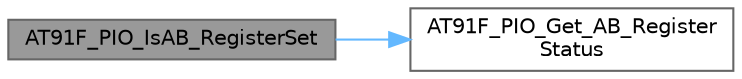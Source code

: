 digraph "AT91F_PIO_IsAB_RegisterSet"
{
 // LATEX_PDF_SIZE
  bgcolor="transparent";
  edge [fontname=Helvetica,fontsize=10,labelfontname=Helvetica,labelfontsize=10];
  node [fontname=Helvetica,fontsize=10,shape=box,height=0.2,width=0.4];
  rankdir="LR";
  Node1 [id="Node000001",label="AT91F_PIO_IsAB_RegisterSet",height=0.2,width=0.4,color="gray40", fillcolor="grey60", style="filled", fontcolor="black",tooltip="Test if PIO AB Register is Set."];
  Node1 -> Node2 [id="edge1_Node000001_Node000002",color="steelblue1",style="solid",tooltip=" "];
  Node2 [id="Node000002",label="AT91F_PIO_Get_AB_Register\lStatus",height=0.2,width=0.4,color="grey40", fillcolor="white", style="filled",URL="$lib___a_t91_s_a_m7_x128_8h.html#ab0113f977aade94728bbc5fdc6600804",tooltip="Return PIO Interrupt Status."];
}
